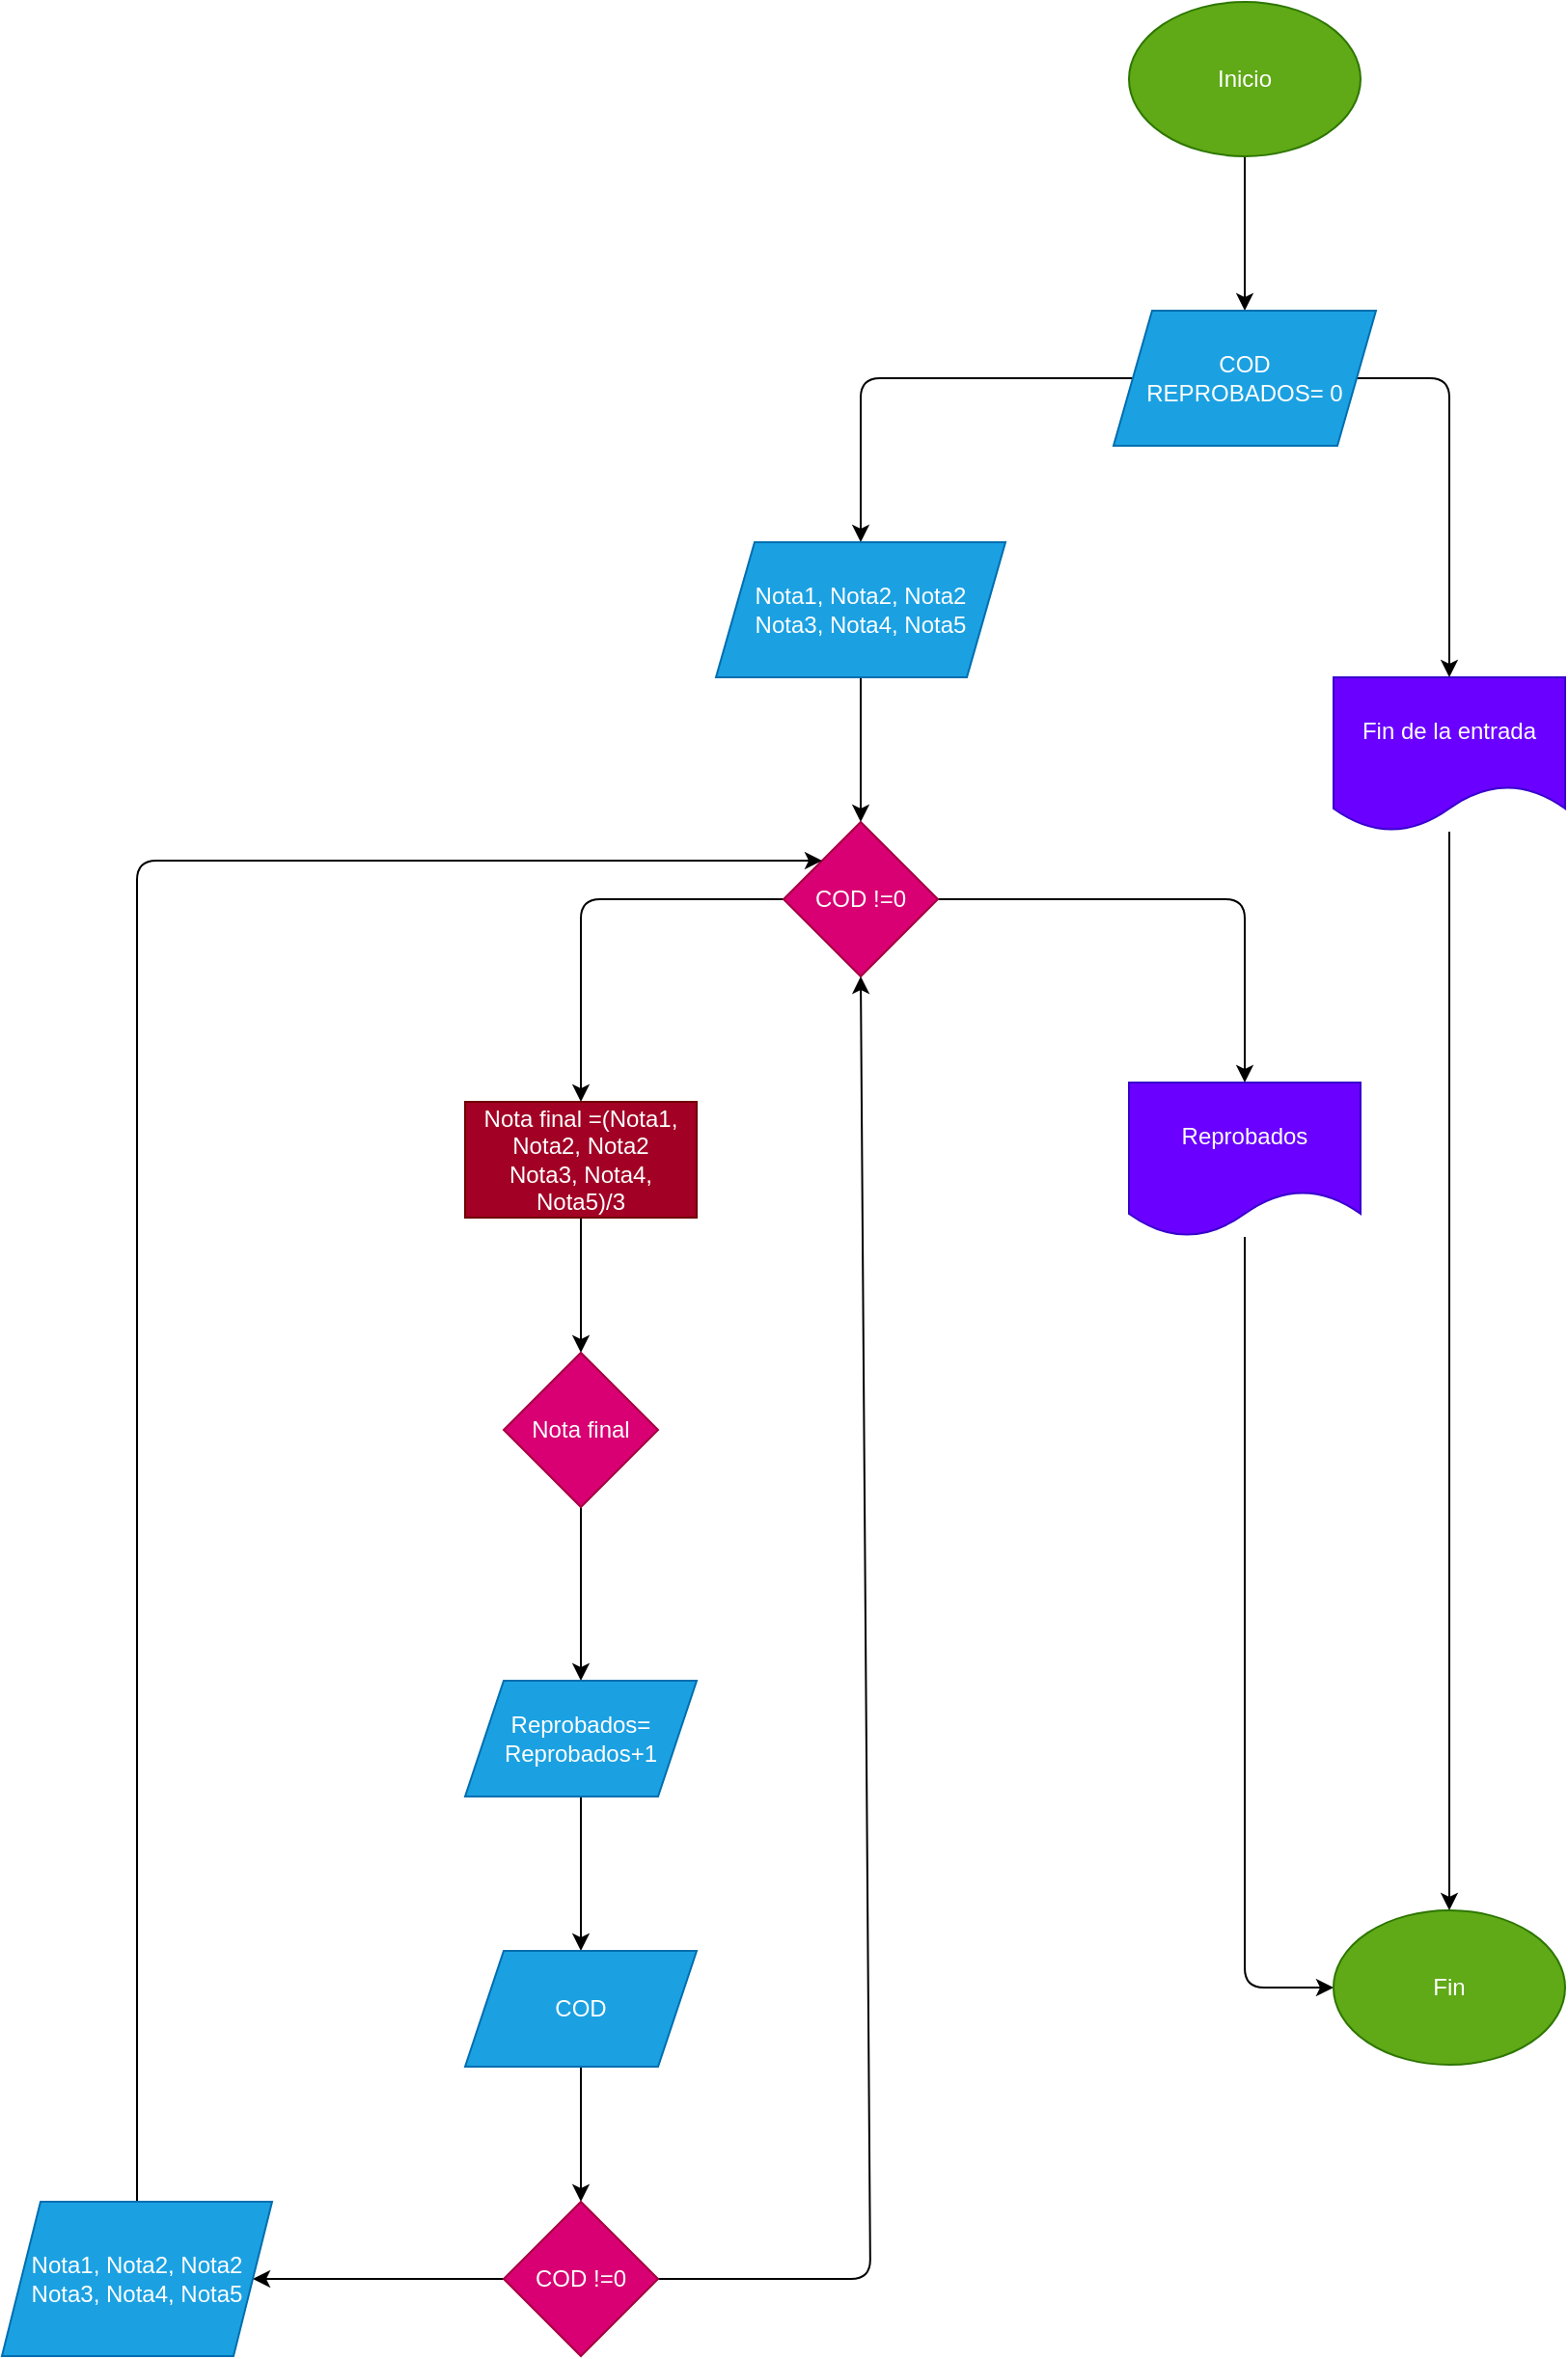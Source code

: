 <mxfile>
    <diagram id="_oD_SQamPp3QgDn94S2T" name="Página-1">
        <mxGraphModel dx="1767" dy="765" grid="1" gridSize="10" guides="1" tooltips="1" connect="1" arrows="1" fold="1" page="1" pageScale="1" pageWidth="827" pageHeight="1169" math="0" shadow="0">
            <root>
                <mxCell id="0"/>
                <mxCell id="1" parent="0"/>
                <mxCell id="4" value="" style="edgeStyle=none;html=1;" edge="1" parent="1" source="2" target="3">
                    <mxGeometry relative="1" as="geometry"/>
                </mxCell>
                <mxCell id="2" value="Inicio" style="ellipse;whiteSpace=wrap;html=1;fillColor=#60a917;fontColor=#ffffff;strokeColor=#2D7600;" vertex="1" parent="1">
                    <mxGeometry x="354" y="100" width="120" height="80" as="geometry"/>
                </mxCell>
                <mxCell id="6" value="" style="edgeStyle=none;html=1;" edge="1" parent="1" source="3" target="5">
                    <mxGeometry relative="1" as="geometry">
                        <Array as="points">
                            <mxPoint x="520" y="295"/>
                        </Array>
                    </mxGeometry>
                </mxCell>
                <mxCell id="8" value="" style="edgeStyle=none;html=1;entryX=0.5;entryY=0;entryDx=0;entryDy=0;" edge="1" parent="1" source="3" target="9">
                    <mxGeometry relative="1" as="geometry">
                        <mxPoint x="258" y="295" as="targetPoint"/>
                        <Array as="points">
                            <mxPoint x="215" y="295"/>
                        </Array>
                    </mxGeometry>
                </mxCell>
                <mxCell id="3" value="COD&lt;br&gt;REPROBADOS= 0" style="shape=parallelogram;perimeter=parallelogramPerimeter;whiteSpace=wrap;html=1;fixedSize=1;fillColor=#1ba1e2;fontColor=#ffffff;strokeColor=#006EAF;" vertex="1" parent="1">
                    <mxGeometry x="346" y="260" width="136" height="70" as="geometry"/>
                </mxCell>
                <mxCell id="34" style="edgeStyle=none;html=1;entryX=0.5;entryY=0;entryDx=0;entryDy=0;" edge="1" parent="1" source="5" target="32">
                    <mxGeometry relative="1" as="geometry">
                        <Array as="points">
                            <mxPoint x="520" y="870"/>
                        </Array>
                    </mxGeometry>
                </mxCell>
                <mxCell id="5" value="Fin de la entrada" style="shape=document;whiteSpace=wrap;html=1;boundedLbl=1;fillColor=#6a00ff;fontColor=#ffffff;strokeColor=#3700CC;" vertex="1" parent="1">
                    <mxGeometry x="460" y="450" width="120" height="80" as="geometry"/>
                </mxCell>
                <mxCell id="11" value="" style="edgeStyle=none;html=1;" edge="1" parent="1" source="9" target="10">
                    <mxGeometry relative="1" as="geometry"/>
                </mxCell>
                <mxCell id="9" value="Nota1, Nota2, Nota2&lt;br&gt;Nota3, Nota4, Nota5" style="shape=parallelogram;perimeter=parallelogramPerimeter;whiteSpace=wrap;html=1;fixedSize=1;fillColor=#1ba1e2;fontColor=#ffffff;strokeColor=#006EAF;" vertex="1" parent="1">
                    <mxGeometry x="140" y="380" width="150" height="70" as="geometry"/>
                </mxCell>
                <mxCell id="15" value="" style="edgeStyle=none;html=1;" edge="1" parent="1" source="10" target="14">
                    <mxGeometry relative="1" as="geometry">
                        <Array as="points">
                            <mxPoint x="414" y="565"/>
                        </Array>
                    </mxGeometry>
                </mxCell>
                <mxCell id="17" value="" style="edgeStyle=none;html=1;" edge="1" parent="1" source="10" target="16">
                    <mxGeometry relative="1" as="geometry">
                        <Array as="points">
                            <mxPoint x="70" y="565"/>
                        </Array>
                    </mxGeometry>
                </mxCell>
                <mxCell id="10" value="COD !=0" style="rhombus;whiteSpace=wrap;html=1;fillColor=#d80073;fontColor=#ffffff;strokeColor=#A50040;" vertex="1" parent="1">
                    <mxGeometry x="175" y="525" width="80" height="80" as="geometry"/>
                </mxCell>
                <mxCell id="33" style="edgeStyle=none;html=1;entryX=0;entryY=0.5;entryDx=0;entryDy=0;" edge="1" parent="1" source="14" target="32">
                    <mxGeometry relative="1" as="geometry">
                        <Array as="points">
                            <mxPoint x="414" y="1129"/>
                        </Array>
                    </mxGeometry>
                </mxCell>
                <mxCell id="14" value="Reprobados" style="shape=document;whiteSpace=wrap;html=1;boundedLbl=1;fillColor=#6a00ff;fontColor=#ffffff;strokeColor=#3700CC;" vertex="1" parent="1">
                    <mxGeometry x="354" y="660" width="120" height="80" as="geometry"/>
                </mxCell>
                <mxCell id="20" value="" style="edgeStyle=none;html=1;" edge="1" parent="1" source="16" target="19">
                    <mxGeometry relative="1" as="geometry"/>
                </mxCell>
                <mxCell id="16" value="Nota final =(Nota1, Nota2, Nota2&lt;br&gt;Nota3, Nota4, Nota5)/3" style="whiteSpace=wrap;html=1;fillColor=#a20025;fontColor=#ffffff;strokeColor=#6F0000;" vertex="1" parent="1">
                    <mxGeometry x="10" y="670" width="120" height="60" as="geometry"/>
                </mxCell>
                <mxCell id="22" value="" style="edgeStyle=none;html=1;" edge="1" parent="1" source="19" target="21">
                    <mxGeometry relative="1" as="geometry"/>
                </mxCell>
                <mxCell id="19" value="Nota final" style="rhombus;whiteSpace=wrap;html=1;fillColor=#d80073;fontColor=#ffffff;strokeColor=#A50040;" vertex="1" parent="1">
                    <mxGeometry x="30" y="800" width="80" height="80" as="geometry"/>
                </mxCell>
                <mxCell id="24" value="" style="edgeStyle=none;html=1;" edge="1" parent="1" source="21" target="23">
                    <mxGeometry relative="1" as="geometry"/>
                </mxCell>
                <mxCell id="21" value="Reprobados= Reprobados+1" style="shape=parallelogram;perimeter=parallelogramPerimeter;whiteSpace=wrap;html=1;fixedSize=1;fillColor=#1ba1e2;fontColor=#ffffff;strokeColor=#006EAF;" vertex="1" parent="1">
                    <mxGeometry x="10" y="970" width="120" height="60" as="geometry"/>
                </mxCell>
                <mxCell id="26" value="" style="edgeStyle=none;html=1;" edge="1" parent="1" source="23">
                    <mxGeometry relative="1" as="geometry">
                        <mxPoint x="70" y="1240" as="targetPoint"/>
                    </mxGeometry>
                </mxCell>
                <mxCell id="23" value="COD" style="shape=parallelogram;perimeter=parallelogramPerimeter;whiteSpace=wrap;html=1;fixedSize=1;fillColor=#1ba1e2;fontColor=#ffffff;strokeColor=#006EAF;" vertex="1" parent="1">
                    <mxGeometry x="10" y="1110" width="120" height="60" as="geometry"/>
                </mxCell>
                <mxCell id="28" value="" style="edgeStyle=none;html=1;" edge="1" parent="1" target="27">
                    <mxGeometry relative="1" as="geometry">
                        <mxPoint x="40" y="1280" as="sourcePoint"/>
                    </mxGeometry>
                </mxCell>
                <mxCell id="31" style="edgeStyle=none;html=1;entryX=0.5;entryY=1;entryDx=0;entryDy=0;" edge="1" parent="1" source="25" target="10">
                    <mxGeometry relative="1" as="geometry">
                        <Array as="points">
                            <mxPoint x="220" y="1280"/>
                        </Array>
                    </mxGeometry>
                </mxCell>
                <mxCell id="25" value="COD !=0" style="rhombus;whiteSpace=wrap;html=1;fillColor=#d80073;fontColor=#ffffff;strokeColor=#A50040;" vertex="1" parent="1">
                    <mxGeometry x="30" y="1240" width="80" height="80" as="geometry"/>
                </mxCell>
                <mxCell id="30" value="" style="edgeStyle=none;html=1;entryX=0;entryY=0;entryDx=0;entryDy=0;" edge="1" parent="1" source="27" target="10">
                    <mxGeometry relative="1" as="geometry">
                        <mxPoint x="-280" y="1080" as="targetPoint"/>
                        <Array as="points">
                            <mxPoint x="-160" y="545"/>
                        </Array>
                    </mxGeometry>
                </mxCell>
                <mxCell id="27" value="&lt;span&gt;Nota1, Nota2, Nota2&lt;/span&gt;&lt;br&gt;&lt;span&gt;Nota3, Nota4, Nota5&lt;/span&gt;" style="shape=parallelogram;perimeter=parallelogramPerimeter;whiteSpace=wrap;html=1;fixedSize=1;fillColor=#1ba1e2;fontColor=#ffffff;strokeColor=#006EAF;" vertex="1" parent="1">
                    <mxGeometry x="-230" y="1240" width="140" height="80" as="geometry"/>
                </mxCell>
                <mxCell id="32" value="Fin" style="ellipse;whiteSpace=wrap;html=1;fillColor=#60a917;fontColor=#ffffff;strokeColor=#2D7600;" vertex="1" parent="1">
                    <mxGeometry x="460" y="1089" width="120" height="80" as="geometry"/>
                </mxCell>
            </root>
        </mxGraphModel>
    </diagram>
</mxfile>